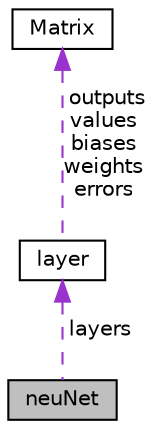 digraph "neuNet"
{
 // LATEX_PDF_SIZE
  edge [fontname="Helvetica",fontsize="10",labelfontname="Helvetica",labelfontsize="10"];
  node [fontname="Helvetica",fontsize="10",shape=record];
  Node1 [label="neuNet",height=0.2,width=0.4,color="black", fillcolor="grey75", style="filled", fontcolor="black",tooltip=" "];
  Node2 -> Node1 [dir="back",color="darkorchid3",fontsize="10",style="dashed",label=" layers" ,fontname="Helvetica"];
  Node2 [label="layer",height=0.2,width=0.4,color="black", fillcolor="white", style="filled",URL="$structlayer.html",tooltip=" "];
  Node3 -> Node2 [dir="back",color="darkorchid3",fontsize="10",style="dashed",label=" outputs\nvalues\nbiases\nweights\nerrors" ,fontname="Helvetica"];
  Node3 [label="Matrix",height=0.2,width=0.4,color="black", fillcolor="white", style="filled",URL="$struct_matrix.html",tooltip="matrix structure"];
}
